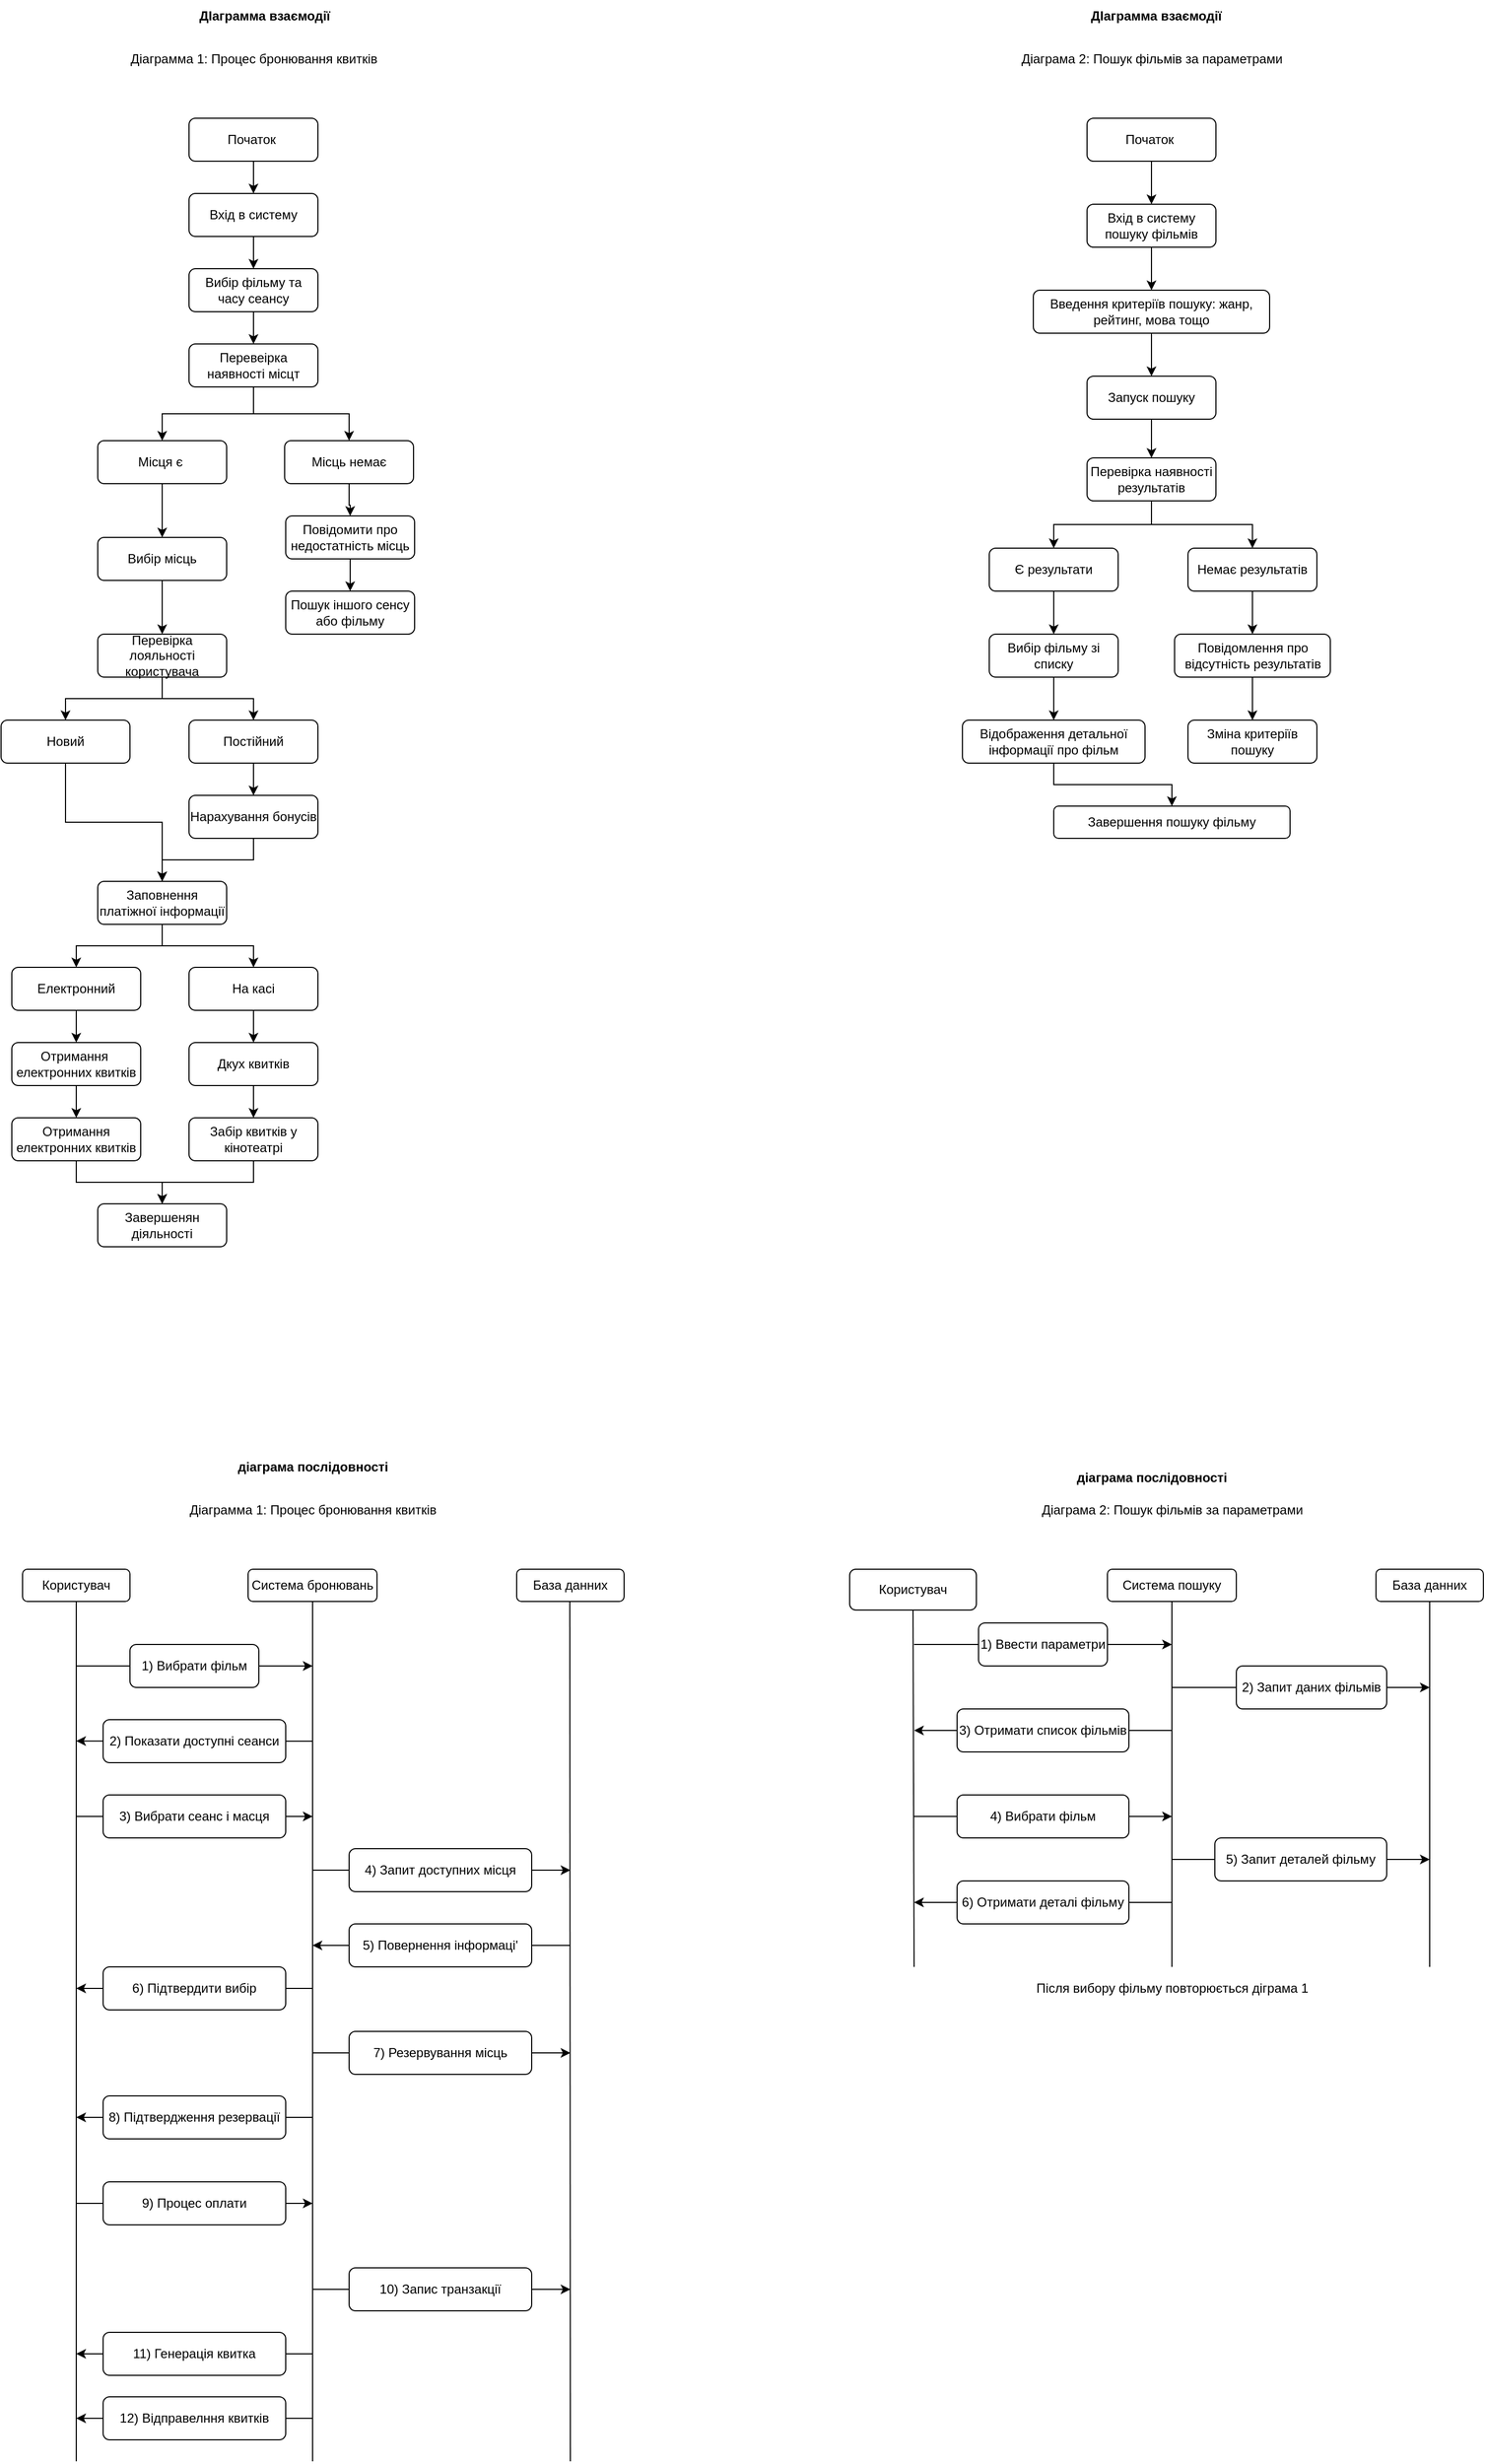 <mxfile version="24.1.0" type="device">
  <diagram id="tRx-1VyfKpBio-au3jTi" name="Page-1">
    <mxGraphModel dx="1719" dy="2147" grid="1" gridSize="10" guides="1" tooltips="1" connect="1" arrows="1" fold="1" page="1" pageScale="1" pageWidth="827" pageHeight="1169" math="0" shadow="0">
      <root>
        <mxCell id="0" />
        <mxCell id="1" parent="0" />
        <mxCell id="P-8aF91iDFrwvO9TUqja-11" value="" style="endArrow=classic;html=1;rounded=0;" parent="1" edge="1">
          <mxGeometry width="50" height="50" relative="1" as="geometry">
            <mxPoint x="940" y="500" as="sourcePoint" />
            <mxPoint x="1180" y="500" as="targetPoint" />
          </mxGeometry>
        </mxCell>
        <mxCell id="P-8aF91iDFrwvO9TUqja-24" value="" style="endArrow=classic;html=1;rounded=0;" parent="1" edge="1">
          <mxGeometry width="50" height="50" relative="1" as="geometry">
            <mxPoint x="1180" y="580" as="sourcePoint" />
            <mxPoint x="940" y="580" as="targetPoint" />
          </mxGeometry>
        </mxCell>
        <mxCell id="P-8aF91iDFrwvO9TUqja-25" value="" style="endArrow=classic;html=1;rounded=0;" parent="1" edge="1">
          <mxGeometry width="50" height="50" relative="1" as="geometry">
            <mxPoint x="940" y="660" as="sourcePoint" />
            <mxPoint x="1180" y="660" as="targetPoint" />
          </mxGeometry>
        </mxCell>
        <mxCell id="P-8aF91iDFrwvO9TUqja-26" value="" style="endArrow=classic;html=1;rounded=0;" parent="1" edge="1">
          <mxGeometry width="50" height="50" relative="1" as="geometry">
            <mxPoint x="1180" y="540" as="sourcePoint" />
            <mxPoint x="1420" y="540" as="targetPoint" />
          </mxGeometry>
        </mxCell>
        <mxCell id="P-8aF91iDFrwvO9TUqja-27" value="" style="endArrow=classic;html=1;rounded=0;" parent="1" edge="1">
          <mxGeometry width="50" height="50" relative="1" as="geometry">
            <mxPoint x="1180" y="700" as="sourcePoint" />
            <mxPoint x="1420" y="700" as="targetPoint" />
          </mxGeometry>
        </mxCell>
        <mxCell id="P-8aF91iDFrwvO9TUqja-28" value="" style="endArrow=classic;html=1;rounded=0;" parent="1" edge="1">
          <mxGeometry width="50" height="50" relative="1" as="geometry">
            <mxPoint x="1180" y="740" as="sourcePoint" />
            <mxPoint x="940" y="740" as="targetPoint" />
          </mxGeometry>
        </mxCell>
        <mxCell id="QfG5s_1e7Q-SeElaIFWp-51" value="" style="endArrow=classic;html=1;rounded=0;" parent="1" edge="1">
          <mxGeometry width="50" height="50" relative="1" as="geometry">
            <mxPoint x="380" y="940" as="sourcePoint" />
            <mxPoint x="160" y="940" as="targetPoint" />
          </mxGeometry>
        </mxCell>
        <mxCell id="QfG5s_1e7Q-SeElaIFWp-52" value="" style="endArrow=classic;html=1;rounded=0;" parent="1" edge="1">
          <mxGeometry width="50" height="50" relative="1" as="geometry">
            <mxPoint x="160" y="1020" as="sourcePoint" />
            <mxPoint x="380" y="1020" as="targetPoint" />
          </mxGeometry>
        </mxCell>
        <mxCell id="QfG5s_1e7Q-SeElaIFWp-53" value="" style="endArrow=classic;html=1;rounded=0;" parent="1" edge="1">
          <mxGeometry width="50" height="50" relative="1" as="geometry">
            <mxPoint x="380" y="1100" as="sourcePoint" />
            <mxPoint x="620" y="1100" as="targetPoint" />
          </mxGeometry>
        </mxCell>
        <mxCell id="QfG5s_1e7Q-SeElaIFWp-54" value="" style="endArrow=classic;html=1;rounded=0;" parent="1" edge="1">
          <mxGeometry width="50" height="50" relative="1" as="geometry">
            <mxPoint x="380" y="1160" as="sourcePoint" />
            <mxPoint x="160" y="1160" as="targetPoint" />
          </mxGeometry>
        </mxCell>
        <mxCell id="QfG5s_1e7Q-SeElaIFWp-55" value="" style="endArrow=classic;html=1;rounded=0;" parent="1" edge="1">
          <mxGeometry width="50" height="50" relative="1" as="geometry">
            <mxPoint x="380" y="1220" as="sourcePoint" />
            <mxPoint x="160" y="1220" as="targetPoint" />
          </mxGeometry>
        </mxCell>
        <mxCell id="QfG5s_1e7Q-SeElaIFWp-45" value="" style="endArrow=classic;html=1;rounded=0;" parent="1" edge="1">
          <mxGeometry width="50" height="50" relative="1" as="geometry">
            <mxPoint x="380" y="880" as="sourcePoint" />
            <mxPoint x="620" y="880" as="targetPoint" />
          </mxGeometry>
        </mxCell>
        <mxCell id="QfG5s_1e7Q-SeElaIFWp-44" value="" style="endArrow=classic;html=1;rounded=0;" parent="1" edge="1">
          <mxGeometry width="50" height="50" relative="1" as="geometry">
            <mxPoint x="380" y="820" as="sourcePoint" />
            <mxPoint x="160" y="820" as="targetPoint" />
          </mxGeometry>
        </mxCell>
        <mxCell id="QfG5s_1e7Q-SeElaIFWp-42" value="" style="endArrow=classic;html=1;rounded=0;" parent="1" edge="1">
          <mxGeometry width="50" height="50" relative="1" as="geometry">
            <mxPoint x="620" y="780" as="sourcePoint" />
            <mxPoint x="380" y="780" as="targetPoint" />
          </mxGeometry>
        </mxCell>
        <mxCell id="QfG5s_1e7Q-SeElaIFWp-40" value="" style="endArrow=classic;html=1;rounded=0;" parent="1" edge="1">
          <mxGeometry width="50" height="50" relative="1" as="geometry">
            <mxPoint x="380" y="710" as="sourcePoint" />
            <mxPoint x="620" y="710" as="targetPoint" />
          </mxGeometry>
        </mxCell>
        <mxCell id="QfG5s_1e7Q-SeElaIFWp-38" value="" style="endArrow=classic;html=1;rounded=0;" parent="1" edge="1">
          <mxGeometry width="50" height="50" relative="1" as="geometry">
            <mxPoint x="160" y="660" as="sourcePoint" />
            <mxPoint x="380" y="660" as="targetPoint" />
          </mxGeometry>
        </mxCell>
        <mxCell id="QfG5s_1e7Q-SeElaIFWp-37" value="" style="endArrow=classic;html=1;rounded=0;" parent="1" edge="1">
          <mxGeometry width="50" height="50" relative="1" as="geometry">
            <mxPoint x="380" y="590" as="sourcePoint" />
            <mxPoint x="160" y="589.83" as="targetPoint" />
          </mxGeometry>
        </mxCell>
        <mxCell id="QfG5s_1e7Q-SeElaIFWp-36" value="" style="endArrow=classic;html=1;rounded=0;" parent="1" edge="1">
          <mxGeometry width="50" height="50" relative="1" as="geometry">
            <mxPoint x="160" y="520" as="sourcePoint" />
            <mxPoint x="380" y="520" as="targetPoint" />
          </mxGeometry>
        </mxCell>
        <mxCell id="QfG5s_1e7Q-SeElaIFWp-19" value="" style="endArrow=none;html=1;rounded=0;entryX=0.5;entryY=1;entryDx=0;entryDy=0;" parent="1" edge="1">
          <mxGeometry width="50" height="50" relative="1" as="geometry">
            <mxPoint x="620" y="1260" as="sourcePoint" />
            <mxPoint x="619.47" y="460" as="targetPoint" />
          </mxGeometry>
        </mxCell>
        <mxCell id="QfG5s_1e7Q-SeElaIFWp-17" value="" style="endArrow=none;html=1;rounded=0;entryX=0.5;entryY=1;entryDx=0;entryDy=0;" parent="1" target="QfG5s_1e7Q-SeElaIFWp-3" edge="1">
          <mxGeometry width="50" height="50" relative="1" as="geometry">
            <mxPoint x="160" y="1260" as="sourcePoint" />
            <mxPoint x="240" y="500" as="targetPoint" />
          </mxGeometry>
        </mxCell>
        <mxCell id="QfG5s_1e7Q-SeElaIFWp-2" value="Діаграмма 1: Процес бронювання квитків" style="text;html=1;align=center;verticalAlign=middle;resizable=0;points=[];autosize=1;strokeColor=none;fillColor=none;" parent="1" vertex="1">
          <mxGeometry x="255" y="360" width="250" height="30" as="geometry" />
        </mxCell>
        <mxCell id="QfG5s_1e7Q-SeElaIFWp-3" value="Користувач" style="rounded=1;whiteSpace=wrap;html=1;" parent="1" vertex="1">
          <mxGeometry x="110" y="430" width="100" height="30" as="geometry" />
        </mxCell>
        <mxCell id="QfG5s_1e7Q-SeElaIFWp-4" value="Система бронювань" style="rounded=1;whiteSpace=wrap;html=1;" parent="1" vertex="1">
          <mxGeometry x="320" y="430" width="120" height="30" as="geometry" />
        </mxCell>
        <mxCell id="QfG5s_1e7Q-SeElaIFWp-5" value="База данних" style="rounded=1;whiteSpace=wrap;html=1;" parent="1" vertex="1">
          <mxGeometry x="570" y="430" width="100" height="30" as="geometry" />
        </mxCell>
        <mxCell id="QfG5s_1e7Q-SeElaIFWp-9" value="1) Вибрати фільм" style="rounded=1;whiteSpace=wrap;html=1;" parent="1" vertex="1">
          <mxGeometry x="210" y="500" width="120" height="40" as="geometry" />
        </mxCell>
        <mxCell id="QfG5s_1e7Q-SeElaIFWp-10" value="2) Показати доступні сеанси" style="rounded=1;whiteSpace=wrap;html=1;" parent="1" vertex="1">
          <mxGeometry x="185" y="570" width="170" height="40" as="geometry" />
        </mxCell>
        <mxCell id="QfG5s_1e7Q-SeElaIFWp-11" value="3) Вибрати сеанс і масця" style="rounded=1;whiteSpace=wrap;html=1;" parent="1" vertex="1">
          <mxGeometry x="185" y="640" width="170" height="40" as="geometry" />
        </mxCell>
        <mxCell id="QfG5s_1e7Q-SeElaIFWp-14" value="4) Запит доступних місця" style="rounded=1;whiteSpace=wrap;html=1;" parent="1" vertex="1">
          <mxGeometry x="414" y="690" width="170" height="40" as="geometry" />
        </mxCell>
        <mxCell id="QfG5s_1e7Q-SeElaIFWp-16" value="5) Повернення інформаці&#39;" style="rounded=1;whiteSpace=wrap;html=1;" parent="1" vertex="1">
          <mxGeometry x="414" y="760" width="170" height="40" as="geometry" />
        </mxCell>
        <mxCell id="QfG5s_1e7Q-SeElaIFWp-21" value="6) Підтвердити вибір" style="rounded=1;whiteSpace=wrap;html=1;" parent="1" vertex="1">
          <mxGeometry x="185" y="800" width="170" height="40" as="geometry" />
        </mxCell>
        <mxCell id="QfG5s_1e7Q-SeElaIFWp-26" value="7) Резервування місць" style="rounded=1;whiteSpace=wrap;html=1;" parent="1" vertex="1">
          <mxGeometry x="414" y="860" width="170" height="40" as="geometry" />
        </mxCell>
        <mxCell id="QfG5s_1e7Q-SeElaIFWp-46" value="8) Підтвердження резервації" style="rounded=1;whiteSpace=wrap;html=1;" parent="1" vertex="1">
          <mxGeometry x="185" y="920" width="170" height="40" as="geometry" />
        </mxCell>
        <mxCell id="QfG5s_1e7Q-SeElaIFWp-47" value="9) Процес оплати" style="rounded=1;whiteSpace=wrap;html=1;" parent="1" vertex="1">
          <mxGeometry x="185" y="1000" width="170" height="40" as="geometry" />
        </mxCell>
        <mxCell id="QfG5s_1e7Q-SeElaIFWp-48" value="10) Запис транзакції" style="rounded=1;whiteSpace=wrap;html=1;" parent="1" vertex="1">
          <mxGeometry x="414" y="1080" width="170" height="40" as="geometry" />
        </mxCell>
        <mxCell id="QfG5s_1e7Q-SeElaIFWp-49" value="11) Генерація квитка" style="rounded=1;whiteSpace=wrap;html=1;" parent="1" vertex="1">
          <mxGeometry x="185" y="1140" width="170" height="40" as="geometry" />
        </mxCell>
        <mxCell id="QfG5s_1e7Q-SeElaIFWp-50" value="12) Відправелння квитків" style="rounded=1;whiteSpace=wrap;html=1;" parent="1" vertex="1">
          <mxGeometry x="185" y="1200" width="170" height="40" as="geometry" />
        </mxCell>
        <mxCell id="P-8aF91iDFrwvO9TUqja-1" value="" style="endArrow=none;html=1;rounded=0;entryX=0.5;entryY=1;entryDx=0;entryDy=0;" parent="1" target="P-8aF91iDFrwvO9TUqja-6" edge="1">
          <mxGeometry width="50" height="50" relative="1" as="geometry">
            <mxPoint x="1420" y="800" as="sourcePoint" />
            <mxPoint x="1419.47" y="80" as="targetPoint" />
          </mxGeometry>
        </mxCell>
        <mxCell id="P-8aF91iDFrwvO9TUqja-3" value="" style="endArrow=none;html=1;rounded=0;entryX=0.5;entryY=1;entryDx=0;entryDy=0;" parent="1" target="P-8aF91iDFrwvO9TUqja-4" edge="1">
          <mxGeometry width="50" height="50" relative="1" as="geometry">
            <mxPoint x="940" y="800" as="sourcePoint" />
            <mxPoint x="939" y="88.0" as="targetPoint" />
          </mxGeometry>
        </mxCell>
        <mxCell id="P-8aF91iDFrwvO9TUqja-4" value="Користувач" style="rounded=1;whiteSpace=wrap;html=1;" parent="1" vertex="1">
          <mxGeometry x="880" y="430" width="118" height="38" as="geometry" />
        </mxCell>
        <mxCell id="P-8aF91iDFrwvO9TUqja-5" value="Система пошуку" style="rounded=1;whiteSpace=wrap;html=1;" parent="1" vertex="1">
          <mxGeometry x="1120" y="430" width="120" height="30" as="geometry" />
        </mxCell>
        <mxCell id="P-8aF91iDFrwvO9TUqja-6" value="База данних" style="rounded=1;whiteSpace=wrap;html=1;" parent="1" vertex="1">
          <mxGeometry x="1370" y="430" width="100" height="30" as="geometry" />
        </mxCell>
        <mxCell id="P-8aF91iDFrwvO9TUqja-7" value="Діаграма 2: Пошук фільмів за параметрами" style="text;html=1;align=center;verticalAlign=middle;resizable=0;points=[];autosize=1;strokeColor=none;fillColor=none;" parent="1" vertex="1">
          <mxGeometry x="1045" y="360" width="270" height="30" as="geometry" />
        </mxCell>
        <mxCell id="P-8aF91iDFrwvO9TUqja-8" value="" style="endArrow=none;html=1;rounded=0;entryX=0.5;entryY=1;entryDx=0;entryDy=0;" parent="1" target="QfG5s_1e7Q-SeElaIFWp-4" edge="1">
          <mxGeometry width="50" height="50" relative="1" as="geometry">
            <mxPoint x="380" y="1260" as="sourcePoint" />
            <mxPoint x="380" y="660" as="targetPoint" />
          </mxGeometry>
        </mxCell>
        <mxCell id="P-8aF91iDFrwvO9TUqja-9" value="" style="endArrow=none;html=1;rounded=0;" parent="1" edge="1">
          <mxGeometry width="50" height="50" relative="1" as="geometry">
            <mxPoint x="1180" y="800" as="sourcePoint" />
            <mxPoint x="1180" y="460" as="targetPoint" />
          </mxGeometry>
        </mxCell>
        <mxCell id="P-8aF91iDFrwvO9TUqja-10" value="1) Ввести параметри" style="rounded=1;whiteSpace=wrap;html=1;" parent="1" vertex="1">
          <mxGeometry x="1000" y="480" width="120" height="40" as="geometry" />
        </mxCell>
        <mxCell id="P-8aF91iDFrwvO9TUqja-12" value="2) Запит даних фільмів" style="rounded=1;whiteSpace=wrap;html=1;" parent="1" vertex="1">
          <mxGeometry x="1240" y="520" width="140" height="40" as="geometry" />
        </mxCell>
        <mxCell id="P-8aF91iDFrwvO9TUqja-13" value="3) Отримати список фільмів" style="rounded=1;whiteSpace=wrap;html=1;" parent="1" vertex="1">
          <mxGeometry x="980" y="560" width="160" height="40" as="geometry" />
        </mxCell>
        <mxCell id="P-8aF91iDFrwvO9TUqja-16" value="4) Вибрати фільм" style="rounded=1;whiteSpace=wrap;html=1;" parent="1" vertex="1">
          <mxGeometry x="980" y="640" width="160" height="40" as="geometry" />
        </mxCell>
        <mxCell id="P-8aF91iDFrwvO9TUqja-17" value="5) Запит деталей фільму" style="rounded=1;whiteSpace=wrap;html=1;" parent="1" vertex="1">
          <mxGeometry x="1220" y="680" width="160" height="40" as="geometry" />
        </mxCell>
        <mxCell id="P-8aF91iDFrwvO9TUqja-18" value="6) Отримати деталі фільму" style="rounded=1;whiteSpace=wrap;html=1;" parent="1" vertex="1">
          <mxGeometry x="980" y="720" width="160" height="40" as="geometry" />
        </mxCell>
        <mxCell id="P-8aF91iDFrwvO9TUqja-30" value="Після вибору фільму повторюється діграма 1" style="text;html=1;align=center;verticalAlign=middle;resizable=0;points=[];autosize=1;strokeColor=none;fillColor=none;" parent="1" vertex="1">
          <mxGeometry x="1040" y="805" width="280" height="30" as="geometry" />
        </mxCell>
        <mxCell id="P-8aF91iDFrwvO9TUqja-31" value="&lt;b&gt;діаграма послідовності&lt;/b&gt;" style="text;html=1;align=center;verticalAlign=middle;resizable=0;points=[];autosize=1;strokeColor=none;fillColor=none;" parent="1" vertex="1">
          <mxGeometry x="1081" y="330" width="160" height="30" as="geometry" />
        </mxCell>
        <mxCell id="P-8aF91iDFrwvO9TUqja-33" value="&lt;b&gt;діаграма послідовності&lt;/b&gt;" style="text;html=1;align=center;verticalAlign=middle;resizable=0;points=[];autosize=1;strokeColor=none;fillColor=none;" parent="1" vertex="1">
          <mxGeometry x="300" y="320" width="160" height="30" as="geometry" />
        </mxCell>
        <mxCell id="P-8aF91iDFrwvO9TUqja-34" value="Діаграмма 1: Процес бронювання квитків" style="text;html=1;align=center;verticalAlign=middle;resizable=0;points=[];autosize=1;strokeColor=none;fillColor=none;" parent="1" vertex="1">
          <mxGeometry x="200" y="-990" width="250" height="30" as="geometry" />
        </mxCell>
        <mxCell id="P-8aF91iDFrwvO9TUqja-86" style="edgeStyle=orthogonalEdgeStyle;rounded=0;orthogonalLoop=1;jettySize=auto;html=1;" parent="1" source="P-8aF91iDFrwvO9TUqja-35" target="P-8aF91iDFrwvO9TUqja-36" edge="1">
          <mxGeometry relative="1" as="geometry" />
        </mxCell>
        <mxCell id="P-8aF91iDFrwvO9TUqja-35" value="Початок&amp;nbsp;" style="rounded=1;whiteSpace=wrap;html=1;" parent="1" vertex="1">
          <mxGeometry x="265" y="-920" width="120" height="40" as="geometry" />
        </mxCell>
        <mxCell id="P-8aF91iDFrwvO9TUqja-85" style="edgeStyle=orthogonalEdgeStyle;rounded=0;orthogonalLoop=1;jettySize=auto;html=1;" parent="1" source="P-8aF91iDFrwvO9TUqja-36" target="P-8aF91iDFrwvO9TUqja-37" edge="1">
          <mxGeometry relative="1" as="geometry" />
        </mxCell>
        <mxCell id="P-8aF91iDFrwvO9TUqja-36" value="Вхід в систему" style="rounded=1;whiteSpace=wrap;html=1;" parent="1" vertex="1">
          <mxGeometry x="265" y="-850" width="120" height="40" as="geometry" />
        </mxCell>
        <mxCell id="P-8aF91iDFrwvO9TUqja-84" style="edgeStyle=orthogonalEdgeStyle;rounded=0;orthogonalLoop=1;jettySize=auto;html=1;entryX=0.5;entryY=0;entryDx=0;entryDy=0;" parent="1" source="P-8aF91iDFrwvO9TUqja-37" target="P-8aF91iDFrwvO9TUqja-38" edge="1">
          <mxGeometry relative="1" as="geometry" />
        </mxCell>
        <mxCell id="P-8aF91iDFrwvO9TUqja-37" value="Вибір фільму та часу сеансу" style="rounded=1;whiteSpace=wrap;html=1;" parent="1" vertex="1">
          <mxGeometry x="265" y="-780" width="120" height="40" as="geometry" />
        </mxCell>
        <mxCell id="P-8aF91iDFrwvO9TUqja-41" style="edgeStyle=orthogonalEdgeStyle;rounded=0;orthogonalLoop=1;jettySize=auto;html=1;entryX=0.5;entryY=0;entryDx=0;entryDy=0;" parent="1" source="P-8aF91iDFrwvO9TUqja-38" target="P-8aF91iDFrwvO9TUqja-39" edge="1">
          <mxGeometry relative="1" as="geometry" />
        </mxCell>
        <mxCell id="P-8aF91iDFrwvO9TUqja-42" style="edgeStyle=orthogonalEdgeStyle;rounded=0;orthogonalLoop=1;jettySize=auto;html=1;entryX=0.5;entryY=0;entryDx=0;entryDy=0;" parent="1" source="P-8aF91iDFrwvO9TUqja-38" target="P-8aF91iDFrwvO9TUqja-40" edge="1">
          <mxGeometry relative="1" as="geometry" />
        </mxCell>
        <mxCell id="P-8aF91iDFrwvO9TUqja-38" value="Перевеірка наявності місцт" style="rounded=1;whiteSpace=wrap;html=1;" parent="1" vertex="1">
          <mxGeometry x="265" y="-710" width="120" height="40" as="geometry" />
        </mxCell>
        <mxCell id="P-8aF91iDFrwvO9TUqja-48" style="edgeStyle=orthogonalEdgeStyle;rounded=0;orthogonalLoop=1;jettySize=auto;html=1;" parent="1" source="P-8aF91iDFrwvO9TUqja-39" target="P-8aF91iDFrwvO9TUqja-46" edge="1">
          <mxGeometry relative="1" as="geometry" />
        </mxCell>
        <mxCell id="P-8aF91iDFrwvO9TUqja-39" value="Місця є&amp;nbsp;" style="rounded=1;whiteSpace=wrap;html=1;" parent="1" vertex="1">
          <mxGeometry x="180" y="-620" width="120" height="40" as="geometry" />
        </mxCell>
        <mxCell id="P-8aF91iDFrwvO9TUqja-81" style="edgeStyle=orthogonalEdgeStyle;rounded=0;orthogonalLoop=1;jettySize=auto;html=1;entryX=0.5;entryY=0;entryDx=0;entryDy=0;" parent="1" source="P-8aF91iDFrwvO9TUqja-40" target="P-8aF91iDFrwvO9TUqja-43" edge="1">
          <mxGeometry relative="1" as="geometry" />
        </mxCell>
        <mxCell id="P-8aF91iDFrwvO9TUqja-40" value="Місць немає" style="rounded=1;whiteSpace=wrap;html=1;" parent="1" vertex="1">
          <mxGeometry x="354" y="-620" width="120" height="40" as="geometry" />
        </mxCell>
        <mxCell id="P-8aF91iDFrwvO9TUqja-82" style="edgeStyle=orthogonalEdgeStyle;rounded=0;orthogonalLoop=1;jettySize=auto;html=1;" parent="1" source="P-8aF91iDFrwvO9TUqja-43" target="P-8aF91iDFrwvO9TUqja-45" edge="1">
          <mxGeometry relative="1" as="geometry" />
        </mxCell>
        <mxCell id="P-8aF91iDFrwvO9TUqja-43" value="Повідомити про недостатність місць" style="rounded=1;whiteSpace=wrap;html=1;" parent="1" vertex="1">
          <mxGeometry x="355" y="-550" width="120" height="40" as="geometry" />
        </mxCell>
        <mxCell id="P-8aF91iDFrwvO9TUqja-44" style="edgeStyle=orthogonalEdgeStyle;rounded=0;orthogonalLoop=1;jettySize=auto;html=1;exitX=0.5;exitY=1;exitDx=0;exitDy=0;" parent="1" source="P-8aF91iDFrwvO9TUqja-43" target="P-8aF91iDFrwvO9TUqja-43" edge="1">
          <mxGeometry relative="1" as="geometry" />
        </mxCell>
        <mxCell id="P-8aF91iDFrwvO9TUqja-45" value="Пошук іншого сенсу або фільму" style="rounded=1;whiteSpace=wrap;html=1;" parent="1" vertex="1">
          <mxGeometry x="355" y="-480" width="120" height="40" as="geometry" />
        </mxCell>
        <mxCell id="P-8aF91iDFrwvO9TUqja-49" style="edgeStyle=orthogonalEdgeStyle;rounded=0;orthogonalLoop=1;jettySize=auto;html=1;entryX=0.5;entryY=0;entryDx=0;entryDy=0;" parent="1" source="P-8aF91iDFrwvO9TUqja-46" target="P-8aF91iDFrwvO9TUqja-47" edge="1">
          <mxGeometry relative="1" as="geometry" />
        </mxCell>
        <mxCell id="P-8aF91iDFrwvO9TUqja-46" value="Вибір місць" style="rounded=1;whiteSpace=wrap;html=1;" parent="1" vertex="1">
          <mxGeometry x="180" y="-530" width="120" height="40" as="geometry" />
        </mxCell>
        <mxCell id="P-8aF91iDFrwvO9TUqja-55" style="edgeStyle=orthogonalEdgeStyle;rounded=0;orthogonalLoop=1;jettySize=auto;html=1;entryX=0.5;entryY=0;entryDx=0;entryDy=0;" parent="1" source="P-8aF91iDFrwvO9TUqja-47" target="P-8aF91iDFrwvO9TUqja-51" edge="1">
          <mxGeometry relative="1" as="geometry" />
        </mxCell>
        <mxCell id="P-8aF91iDFrwvO9TUqja-56" style="edgeStyle=orthogonalEdgeStyle;rounded=0;orthogonalLoop=1;jettySize=auto;html=1;entryX=0.5;entryY=0;entryDx=0;entryDy=0;" parent="1" source="P-8aF91iDFrwvO9TUqja-47" target="P-8aF91iDFrwvO9TUqja-52" edge="1">
          <mxGeometry relative="1" as="geometry" />
        </mxCell>
        <mxCell id="P-8aF91iDFrwvO9TUqja-47" value="Перевірка лояльності користувача" style="rounded=1;whiteSpace=wrap;html=1;" parent="1" vertex="1">
          <mxGeometry x="180" y="-440" width="120" height="40" as="geometry" />
        </mxCell>
        <mxCell id="P-8aF91iDFrwvO9TUqja-58" style="edgeStyle=orthogonalEdgeStyle;rounded=0;orthogonalLoop=1;jettySize=auto;html=1;entryX=0.5;entryY=0;entryDx=0;entryDy=0;" parent="1" source="P-8aF91iDFrwvO9TUqja-51" target="P-8aF91iDFrwvO9TUqja-54" edge="1">
          <mxGeometry relative="1" as="geometry" />
        </mxCell>
        <mxCell id="P-8aF91iDFrwvO9TUqja-51" value="Новий" style="rounded=1;whiteSpace=wrap;html=1;" parent="1" vertex="1">
          <mxGeometry x="90" y="-360" width="120" height="40" as="geometry" />
        </mxCell>
        <mxCell id="P-8aF91iDFrwvO9TUqja-57" style="edgeStyle=orthogonalEdgeStyle;rounded=0;orthogonalLoop=1;jettySize=auto;html=1;" parent="1" source="P-8aF91iDFrwvO9TUqja-52" target="P-8aF91iDFrwvO9TUqja-53" edge="1">
          <mxGeometry relative="1" as="geometry" />
        </mxCell>
        <mxCell id="P-8aF91iDFrwvO9TUqja-52" value="Постійний" style="rounded=1;whiteSpace=wrap;html=1;" parent="1" vertex="1">
          <mxGeometry x="265" y="-360" width="120" height="40" as="geometry" />
        </mxCell>
        <mxCell id="P-8aF91iDFrwvO9TUqja-59" style="edgeStyle=orthogonalEdgeStyle;rounded=0;orthogonalLoop=1;jettySize=auto;html=1;entryX=0.5;entryY=0;entryDx=0;entryDy=0;" parent="1" source="P-8aF91iDFrwvO9TUqja-53" target="P-8aF91iDFrwvO9TUqja-54" edge="1">
          <mxGeometry relative="1" as="geometry" />
        </mxCell>
        <mxCell id="P-8aF91iDFrwvO9TUqja-53" value="Нарахування бонусів" style="rounded=1;whiteSpace=wrap;html=1;" parent="1" vertex="1">
          <mxGeometry x="265" y="-290" width="120" height="40" as="geometry" />
        </mxCell>
        <mxCell id="P-8aF91iDFrwvO9TUqja-63" style="edgeStyle=orthogonalEdgeStyle;rounded=0;orthogonalLoop=1;jettySize=auto;html=1;entryX=0.5;entryY=0;entryDx=0;entryDy=0;" parent="1" source="P-8aF91iDFrwvO9TUqja-54" target="P-8aF91iDFrwvO9TUqja-60" edge="1">
          <mxGeometry relative="1" as="geometry" />
        </mxCell>
        <mxCell id="P-8aF91iDFrwvO9TUqja-70" style="edgeStyle=orthogonalEdgeStyle;rounded=0;orthogonalLoop=1;jettySize=auto;html=1;entryX=0.5;entryY=0;entryDx=0;entryDy=0;" parent="1" source="P-8aF91iDFrwvO9TUqja-54" target="P-8aF91iDFrwvO9TUqja-64" edge="1">
          <mxGeometry relative="1" as="geometry" />
        </mxCell>
        <mxCell id="P-8aF91iDFrwvO9TUqja-54" value="Заповнення платіжної інформації" style="rounded=1;whiteSpace=wrap;html=1;" parent="1" vertex="1">
          <mxGeometry x="180" y="-210" width="120" height="40" as="geometry" />
        </mxCell>
        <mxCell id="P-8aF91iDFrwvO9TUqja-71" style="edgeStyle=orthogonalEdgeStyle;rounded=0;orthogonalLoop=1;jettySize=auto;html=1;" parent="1" source="P-8aF91iDFrwvO9TUqja-60" target="P-8aF91iDFrwvO9TUqja-62" edge="1">
          <mxGeometry relative="1" as="geometry" />
        </mxCell>
        <mxCell id="P-8aF91iDFrwvO9TUqja-60" value="Електронний" style="rounded=1;whiteSpace=wrap;html=1;" parent="1" vertex="1">
          <mxGeometry x="100" y="-130" width="120" height="40" as="geometry" />
        </mxCell>
        <mxCell id="P-8aF91iDFrwvO9TUqja-72" style="edgeStyle=orthogonalEdgeStyle;rounded=0;orthogonalLoop=1;jettySize=auto;html=1;entryX=0.5;entryY=0;entryDx=0;entryDy=0;" parent="1" source="P-8aF91iDFrwvO9TUqja-62" target="P-8aF91iDFrwvO9TUqja-66" edge="1">
          <mxGeometry relative="1" as="geometry" />
        </mxCell>
        <mxCell id="P-8aF91iDFrwvO9TUqja-62" value="Отримання&amp;nbsp; електронних квитків" style="rounded=1;whiteSpace=wrap;html=1;" parent="1" vertex="1">
          <mxGeometry x="100" y="-60" width="120" height="40" as="geometry" />
        </mxCell>
        <mxCell id="P-8aF91iDFrwvO9TUqja-73" style="edgeStyle=orthogonalEdgeStyle;rounded=0;orthogonalLoop=1;jettySize=auto;html=1;entryX=0.5;entryY=0;entryDx=0;entryDy=0;" parent="1" source="P-8aF91iDFrwvO9TUqja-64" target="P-8aF91iDFrwvO9TUqja-65" edge="1">
          <mxGeometry relative="1" as="geometry" />
        </mxCell>
        <mxCell id="P-8aF91iDFrwvO9TUqja-64" value="На касі" style="rounded=1;whiteSpace=wrap;html=1;" parent="1" vertex="1">
          <mxGeometry x="265" y="-130" width="120" height="40" as="geometry" />
        </mxCell>
        <mxCell id="P-8aF91iDFrwvO9TUqja-74" style="edgeStyle=orthogonalEdgeStyle;rounded=0;orthogonalLoop=1;jettySize=auto;html=1;" parent="1" source="P-8aF91iDFrwvO9TUqja-65" target="P-8aF91iDFrwvO9TUqja-68" edge="1">
          <mxGeometry relative="1" as="geometry" />
        </mxCell>
        <mxCell id="P-8aF91iDFrwvO9TUqja-65" value="Дкух квитків" style="rounded=1;whiteSpace=wrap;html=1;" parent="1" vertex="1">
          <mxGeometry x="265" y="-60" width="120" height="40" as="geometry" />
        </mxCell>
        <mxCell id="P-8aF91iDFrwvO9TUqja-80" style="edgeStyle=orthogonalEdgeStyle;rounded=0;orthogonalLoop=1;jettySize=auto;html=1;entryX=0.5;entryY=0;entryDx=0;entryDy=0;" parent="1" source="P-8aF91iDFrwvO9TUqja-66" target="P-8aF91iDFrwvO9TUqja-69" edge="1">
          <mxGeometry relative="1" as="geometry" />
        </mxCell>
        <mxCell id="P-8aF91iDFrwvO9TUqja-66" value="Отримання електронних квитків" style="rounded=1;whiteSpace=wrap;html=1;" parent="1" vertex="1">
          <mxGeometry x="100" y="10" width="120" height="40" as="geometry" />
        </mxCell>
        <mxCell id="P-8aF91iDFrwvO9TUqja-79" style="edgeStyle=orthogonalEdgeStyle;rounded=0;orthogonalLoop=1;jettySize=auto;html=1;" parent="1" source="P-8aF91iDFrwvO9TUqja-68" target="P-8aF91iDFrwvO9TUqja-69" edge="1">
          <mxGeometry relative="1" as="geometry" />
        </mxCell>
        <mxCell id="P-8aF91iDFrwvO9TUqja-68" value="Забір квитків у кінотеатрі" style="rounded=1;whiteSpace=wrap;html=1;" parent="1" vertex="1">
          <mxGeometry x="265" y="10" width="120" height="40" as="geometry" />
        </mxCell>
        <mxCell id="P-8aF91iDFrwvO9TUqja-69" value="Завершенян діяльності" style="rounded=1;whiteSpace=wrap;html=1;" parent="1" vertex="1">
          <mxGeometry x="180" y="90" width="120" height="40" as="geometry" />
        </mxCell>
        <mxCell id="P-8aF91iDFrwvO9TUqja-87" value="Діаграма 2: Пошук фільмів за параметрами" style="text;html=1;align=center;verticalAlign=middle;resizable=0;points=[];autosize=1;strokeColor=none;fillColor=none;" parent="1" vertex="1">
          <mxGeometry x="1026" y="-990" width="270" height="30" as="geometry" />
        </mxCell>
        <mxCell id="P-8aF91iDFrwvO9TUqja-105" style="edgeStyle=orthogonalEdgeStyle;rounded=0;orthogonalLoop=1;jettySize=auto;html=1;entryX=0.5;entryY=0;entryDx=0;entryDy=0;" parent="1" source="P-8aF91iDFrwvO9TUqja-88" target="P-8aF91iDFrwvO9TUqja-90" edge="1">
          <mxGeometry relative="1" as="geometry" />
        </mxCell>
        <mxCell id="P-8aF91iDFrwvO9TUqja-88" value="Початок&amp;nbsp;" style="rounded=1;whiteSpace=wrap;html=1;" parent="1" vertex="1">
          <mxGeometry x="1101" y="-920" width="120" height="40" as="geometry" />
        </mxCell>
        <mxCell id="P-8aF91iDFrwvO9TUqja-104" style="edgeStyle=orthogonalEdgeStyle;rounded=0;orthogonalLoop=1;jettySize=auto;html=1;entryX=0.5;entryY=0;entryDx=0;entryDy=0;" parent="1" source="P-8aF91iDFrwvO9TUqja-90" target="P-8aF91iDFrwvO9TUqja-91" edge="1">
          <mxGeometry relative="1" as="geometry" />
        </mxCell>
        <mxCell id="P-8aF91iDFrwvO9TUqja-90" value="Вхід в систему пошуку фільмів" style="rounded=1;whiteSpace=wrap;html=1;" parent="1" vertex="1">
          <mxGeometry x="1101" y="-840" width="120" height="40" as="geometry" />
        </mxCell>
        <mxCell id="P-8aF91iDFrwvO9TUqja-102" style="edgeStyle=orthogonalEdgeStyle;rounded=0;orthogonalLoop=1;jettySize=auto;html=1;entryX=0.5;entryY=0;entryDx=0;entryDy=0;" parent="1" source="P-8aF91iDFrwvO9TUqja-91" target="P-8aF91iDFrwvO9TUqja-92" edge="1">
          <mxGeometry relative="1" as="geometry" />
        </mxCell>
        <mxCell id="P-8aF91iDFrwvO9TUqja-91" value="Введення критеріїв пошуку: жанр, рейтинг, мова тощо" style="rounded=1;whiteSpace=wrap;html=1;" parent="1" vertex="1">
          <mxGeometry x="1051" y="-760" width="220" height="40" as="geometry" />
        </mxCell>
        <mxCell id="P-8aF91iDFrwvO9TUqja-101" style="edgeStyle=orthogonalEdgeStyle;rounded=0;orthogonalLoop=1;jettySize=auto;html=1;entryX=0.5;entryY=0;entryDx=0;entryDy=0;" parent="1" source="P-8aF91iDFrwvO9TUqja-92" target="P-8aF91iDFrwvO9TUqja-96" edge="1">
          <mxGeometry relative="1" as="geometry" />
        </mxCell>
        <mxCell id="P-8aF91iDFrwvO9TUqja-92" value="Запуск пошуку" style="rounded=1;whiteSpace=wrap;html=1;" parent="1" vertex="1">
          <mxGeometry x="1101" y="-680" width="120" height="40" as="geometry" />
        </mxCell>
        <mxCell id="P-8aF91iDFrwvO9TUqja-112" style="edgeStyle=orthogonalEdgeStyle;rounded=0;orthogonalLoop=1;jettySize=auto;html=1;" parent="1" source="P-8aF91iDFrwvO9TUqja-93" target="P-8aF91iDFrwvO9TUqja-108" edge="1">
          <mxGeometry relative="1" as="geometry" />
        </mxCell>
        <mxCell id="P-8aF91iDFrwvO9TUqja-93" value="Є результати" style="rounded=1;whiteSpace=wrap;html=1;" parent="1" vertex="1">
          <mxGeometry x="1010" y="-520" width="120" height="40" as="geometry" />
        </mxCell>
        <mxCell id="P-8aF91iDFrwvO9TUqja-111" style="edgeStyle=orthogonalEdgeStyle;rounded=0;orthogonalLoop=1;jettySize=auto;html=1;" parent="1" source="P-8aF91iDFrwvO9TUqja-96" target="P-8aF91iDFrwvO9TUqja-93" edge="1">
          <mxGeometry relative="1" as="geometry" />
        </mxCell>
        <mxCell id="P-8aF91iDFrwvO9TUqja-114" style="edgeStyle=orthogonalEdgeStyle;rounded=0;orthogonalLoop=1;jettySize=auto;html=1;entryX=0.5;entryY=0;entryDx=0;entryDy=0;" parent="1" source="P-8aF91iDFrwvO9TUqja-96" target="P-8aF91iDFrwvO9TUqja-97" edge="1">
          <mxGeometry relative="1" as="geometry" />
        </mxCell>
        <mxCell id="P-8aF91iDFrwvO9TUqja-96" value="Перевірка наявності результатів" style="rounded=1;whiteSpace=wrap;html=1;" parent="1" vertex="1">
          <mxGeometry x="1101" y="-604" width="120" height="40" as="geometry" />
        </mxCell>
        <mxCell id="P-8aF91iDFrwvO9TUqja-106" style="edgeStyle=orthogonalEdgeStyle;rounded=0;orthogonalLoop=1;jettySize=auto;html=1;entryX=0.5;entryY=0;entryDx=0;entryDy=0;" parent="1" source="P-8aF91iDFrwvO9TUqja-97" target="P-8aF91iDFrwvO9TUqja-98" edge="1">
          <mxGeometry relative="1" as="geometry" />
        </mxCell>
        <mxCell id="P-8aF91iDFrwvO9TUqja-97" value="Немає результатів" style="rounded=1;whiteSpace=wrap;html=1;" parent="1" vertex="1">
          <mxGeometry x="1195" y="-520" width="120" height="40" as="geometry" />
        </mxCell>
        <mxCell id="P-8aF91iDFrwvO9TUqja-107" style="edgeStyle=orthogonalEdgeStyle;rounded=0;orthogonalLoop=1;jettySize=auto;html=1;" parent="1" source="P-8aF91iDFrwvO9TUqja-98" target="P-8aF91iDFrwvO9TUqja-99" edge="1">
          <mxGeometry relative="1" as="geometry" />
        </mxCell>
        <mxCell id="P-8aF91iDFrwvO9TUqja-98" value="Повідомлення про відсутність результатів" style="rounded=1;whiteSpace=wrap;html=1;" parent="1" vertex="1">
          <mxGeometry x="1182.5" y="-440" width="145" height="40" as="geometry" />
        </mxCell>
        <mxCell id="P-8aF91iDFrwvO9TUqja-99" value="Зміна критеріїв пошуку" style="rounded=1;whiteSpace=wrap;html=1;" parent="1" vertex="1">
          <mxGeometry x="1195" y="-360" width="120" height="40" as="geometry" />
        </mxCell>
        <mxCell id="P-8aF91iDFrwvO9TUqja-113" style="edgeStyle=orthogonalEdgeStyle;rounded=0;orthogonalLoop=1;jettySize=auto;html=1;entryX=0.5;entryY=0;entryDx=0;entryDy=0;" parent="1" source="P-8aF91iDFrwvO9TUqja-108" target="P-8aF91iDFrwvO9TUqja-109" edge="1">
          <mxGeometry relative="1" as="geometry" />
        </mxCell>
        <mxCell id="P-8aF91iDFrwvO9TUqja-108" value="Вибір фільму зі списку" style="rounded=1;whiteSpace=wrap;html=1;" parent="1" vertex="1">
          <mxGeometry x="1010" y="-440" width="120" height="40" as="geometry" />
        </mxCell>
        <mxCell id="P-8aF91iDFrwvO9TUqja-116" style="edgeStyle=orthogonalEdgeStyle;rounded=0;orthogonalLoop=1;jettySize=auto;html=1;entryX=0.5;entryY=0;entryDx=0;entryDy=0;" parent="1" source="P-8aF91iDFrwvO9TUqja-109" target="P-8aF91iDFrwvO9TUqja-115" edge="1">
          <mxGeometry relative="1" as="geometry" />
        </mxCell>
        <mxCell id="P-8aF91iDFrwvO9TUqja-109" value="Відображення детальної інформації про фільм" style="rounded=1;whiteSpace=wrap;html=1;" parent="1" vertex="1">
          <mxGeometry x="985" y="-360" width="170" height="40" as="geometry" />
        </mxCell>
        <mxCell id="P-8aF91iDFrwvO9TUqja-115" value="&lt;span style=&quot;text-wrap: nowrap;&quot;&gt;Завершення пошуку фільму&lt;/span&gt;" style="rounded=1;whiteSpace=wrap;html=1;" parent="1" vertex="1">
          <mxGeometry x="1070" y="-280" width="220" height="30" as="geometry" />
        </mxCell>
        <mxCell id="ow_hS27tJ5peE8uS5Esn-1" value="ДІаграмма взаємодії" style="text;align=center;verticalAlign=middle;resizable=0;points=[];autosize=1;strokeColor=none;fillColor=none;rounded=0;glass=0;shadow=0;labelBackgroundColor=none;labelBorderColor=none;textShadow=0;html=1;fontStyle=1" vertex="1" parent="1">
          <mxGeometry x="265" y="-1030" width="140" height="30" as="geometry" />
        </mxCell>
        <mxCell id="ow_hS27tJ5peE8uS5Esn-2" value="&lt;span style=&quot;font-weight: 700;&quot;&gt;ДІаграмма взаємодії&lt;/span&gt;" style="text;html=1;align=center;verticalAlign=middle;resizable=0;points=[];autosize=1;strokeColor=none;fillColor=none;" vertex="1" parent="1">
          <mxGeometry x="1090" y="-1030" width="150" height="30" as="geometry" />
        </mxCell>
      </root>
    </mxGraphModel>
  </diagram>
</mxfile>
